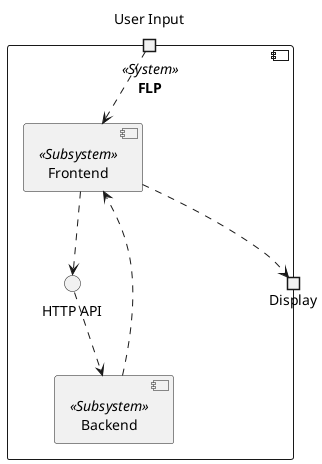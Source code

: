 @startuml System_Whitebox
component FLP <<System>> {
    port "User Input" as user_input
    portout Display

    component Frontend <<Subsystem>>
    interface "HTTP API" as HTTP_API
    component Backend <<Subsystem>>

    user_input ..> Frontend
    Frontend ..> HTTP_API
    HTTP_API ..> Backend
    Backend ..> Frontend
    Frontend ..> Display
}
@enduml